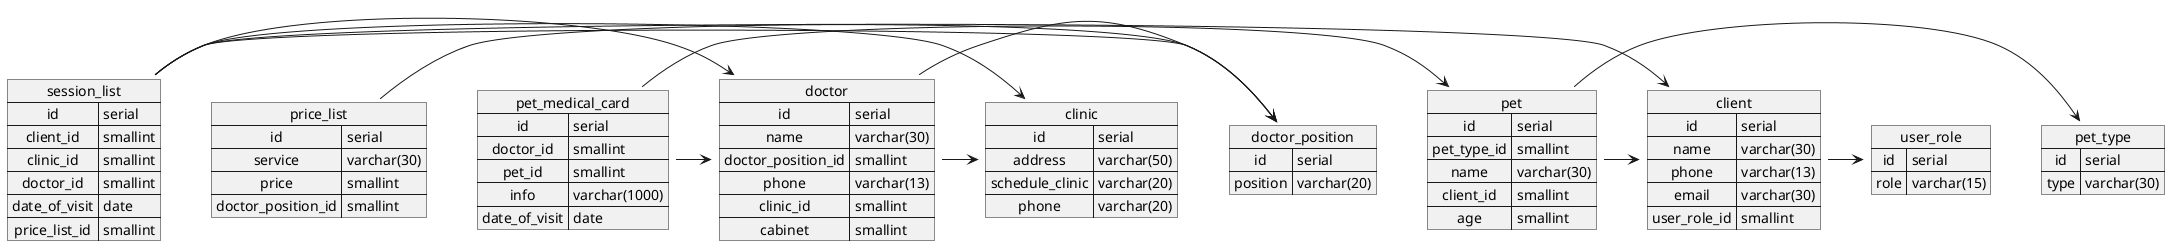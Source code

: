 @startuml
map pet_type {
 id => serial
 type => varchar(30)
}
map pet {
 id => serial
 pet_type_id => smallint
 name => varchar(30)
 client_id => smallint
 age => smallint
}
map doctor_position {
 id => serial
 position => varchar(20)
}
map user_role {
 id => serial
 role => varchar(15)
}
map pet_medical_card {
 id => serial
 doctor_id => smallint
 pet_id => smallint
 info => varchar(1000)
 date_of_visit => date
}
map doctor {
 id => serial
 name => varchar(30)
 doctor_position_id => smallint
 phone => varchar(13)
 clinic_id => smallint
 cabinet => smallint
}
map price_list {
 id => serial
 service => varchar(30)
 price => smallint
 doctor_position_id => smallint
}
map session_list {
 id => serial
 client_id => smallint
 clinic_id => smallint
 doctor_id => smallint
 date_of_visit => date
 price_list_id => smallint
}
map clinic {
 id => serial
 address => varchar(50)
 schedule_clinic => varchar(20)
 phone => varchar(20)
}
map client {
 id => serial
 name => varchar(30)
 phone => varchar(13)
 email => varchar(30)
 user_role_id => smallint
}
pet -> pet_type
pet_medical_card -> pet
pet_medical_card -> doctor
pet -> client
doctor -> doctor_position
doctor -> clinic
session_list -> doctor
price_list -> doctor_position
session_list -> doctor_position
client -> user_role
session_list -> client
session_list -> clinic
@enduml

